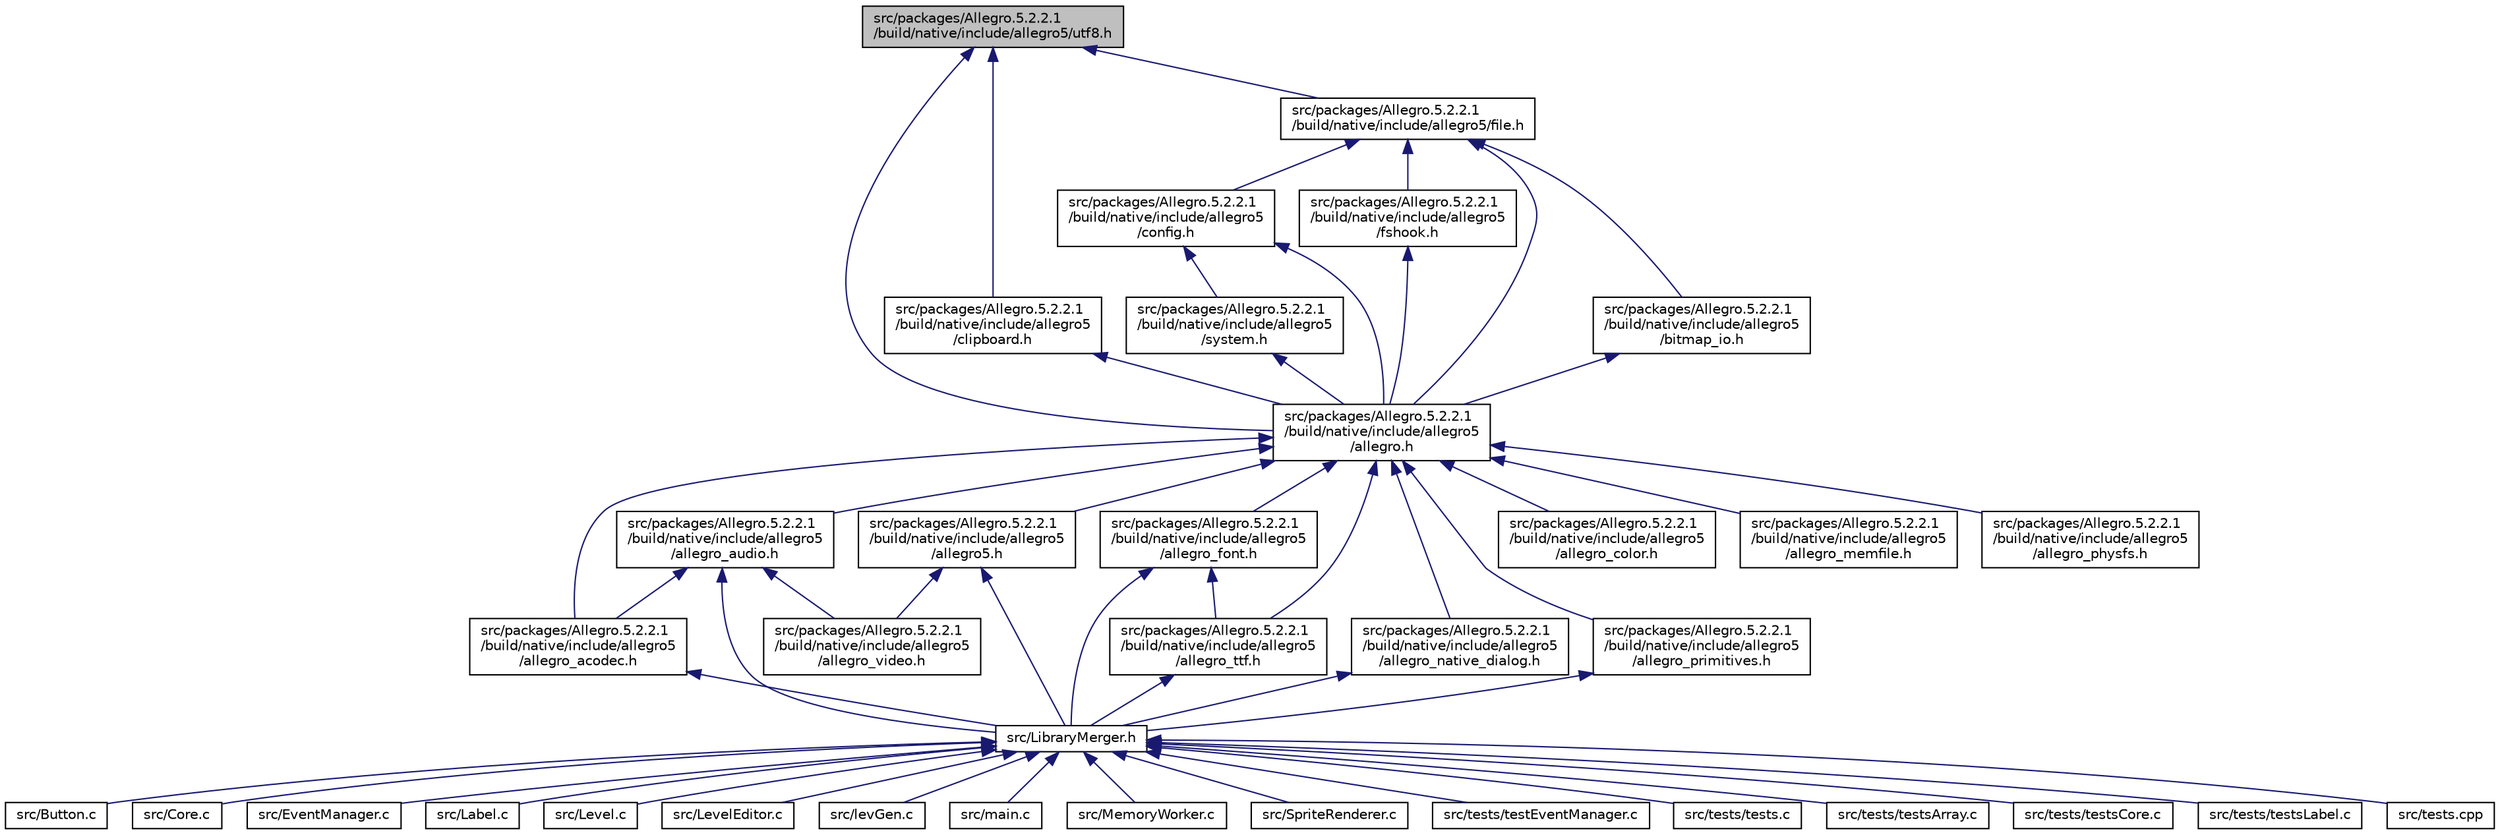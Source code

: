 digraph "src/packages/Allegro.5.2.2.1/build/native/include/allegro5/utf8.h"
{
  edge [fontname="Helvetica",fontsize="10",labelfontname="Helvetica",labelfontsize="10"];
  node [fontname="Helvetica",fontsize="10",shape=record];
  Node14 [label="src/packages/Allegro.5.2.2.1\l/build/native/include/allegro5/utf8.h",height=0.2,width=0.4,color="black", fillcolor="grey75", style="filled", fontcolor="black"];
  Node14 -> Node15 [dir="back",color="midnightblue",fontsize="10",style="solid",fontname="Helvetica"];
  Node15 [label="src/packages/Allegro.5.2.2.1\l/build/native/include/allegro5\l/allegro.h",height=0.2,width=0.4,color="black", fillcolor="white", style="filled",URL="$allegro_8h.html"];
  Node15 -> Node16 [dir="back",color="midnightblue",fontsize="10",style="solid",fontname="Helvetica"];
  Node16 [label="src/packages/Allegro.5.2.2.1\l/build/native/include/allegro5\l/allegro5.h",height=0.2,width=0.4,color="black", fillcolor="white", style="filled",URL="$allegro5_8h.html"];
  Node16 -> Node17 [dir="back",color="midnightblue",fontsize="10",style="solid",fontname="Helvetica"];
  Node17 [label="src/LibraryMerger.h",height=0.2,width=0.4,color="black", fillcolor="white", style="filled",URL="$_library_merger_8h.html"];
  Node17 -> Node18 [dir="back",color="midnightblue",fontsize="10",style="solid",fontname="Helvetica"];
  Node18 [label="src/Button.c",height=0.2,width=0.4,color="black", fillcolor="white", style="filled",URL="$_button_8c.html"];
  Node17 -> Node19 [dir="back",color="midnightblue",fontsize="10",style="solid",fontname="Helvetica"];
  Node19 [label="src/Core.c",height=0.2,width=0.4,color="black", fillcolor="white", style="filled",URL="$_core_8c.html"];
  Node17 -> Node20 [dir="back",color="midnightblue",fontsize="10",style="solid",fontname="Helvetica"];
  Node20 [label="src/EventManager.c",height=0.2,width=0.4,color="black", fillcolor="white", style="filled",URL="$_event_manager_8c.html"];
  Node17 -> Node21 [dir="back",color="midnightblue",fontsize="10",style="solid",fontname="Helvetica"];
  Node21 [label="src/Label.c",height=0.2,width=0.4,color="black", fillcolor="white", style="filled",URL="$_label_8c.html"];
  Node17 -> Node22 [dir="back",color="midnightblue",fontsize="10",style="solid",fontname="Helvetica"];
  Node22 [label="src/Level.c",height=0.2,width=0.4,color="black", fillcolor="white", style="filled",URL="$_level_8c.html"];
  Node17 -> Node23 [dir="back",color="midnightblue",fontsize="10",style="solid",fontname="Helvetica"];
  Node23 [label="src/LevelEditor.c",height=0.2,width=0.4,color="black", fillcolor="white", style="filled",URL="$_level_editor_8c.html"];
  Node17 -> Node24 [dir="back",color="midnightblue",fontsize="10",style="solid",fontname="Helvetica"];
  Node24 [label="src/levGen.c",height=0.2,width=0.4,color="black", fillcolor="white", style="filled",URL="$lev_gen_8c.html"];
  Node17 -> Node25 [dir="back",color="midnightblue",fontsize="10",style="solid",fontname="Helvetica"];
  Node25 [label="src/main.c",height=0.2,width=0.4,color="black", fillcolor="white", style="filled",URL="$main_8c.html"];
  Node17 -> Node26 [dir="back",color="midnightblue",fontsize="10",style="solid",fontname="Helvetica"];
  Node26 [label="src/MemoryWorker.c",height=0.2,width=0.4,color="black", fillcolor="white", style="filled",URL="$_memory_worker_8c.html"];
  Node17 -> Node27 [dir="back",color="midnightblue",fontsize="10",style="solid",fontname="Helvetica"];
  Node27 [label="src/SpriteRenderer.c",height=0.2,width=0.4,color="black", fillcolor="white", style="filled",URL="$_sprite_renderer_8c.html"];
  Node17 -> Node28 [dir="back",color="midnightblue",fontsize="10",style="solid",fontname="Helvetica"];
  Node28 [label="src/tests/testEventManager.c",height=0.2,width=0.4,color="black", fillcolor="white", style="filled",URL="$test_event_manager_8c.html"];
  Node17 -> Node29 [dir="back",color="midnightblue",fontsize="10",style="solid",fontname="Helvetica"];
  Node29 [label="src/tests/tests.c",height=0.2,width=0.4,color="black", fillcolor="white", style="filled",URL="$tests_8c.html"];
  Node17 -> Node30 [dir="back",color="midnightblue",fontsize="10",style="solid",fontname="Helvetica"];
  Node30 [label="src/tests/testsArray.c",height=0.2,width=0.4,color="black", fillcolor="white", style="filled",URL="$tests_array_8c.html"];
  Node17 -> Node31 [dir="back",color="midnightblue",fontsize="10",style="solid",fontname="Helvetica"];
  Node31 [label="src/tests/testsCore.c",height=0.2,width=0.4,color="black", fillcolor="white", style="filled",URL="$tests_core_8c.html"];
  Node17 -> Node32 [dir="back",color="midnightblue",fontsize="10",style="solid",fontname="Helvetica"];
  Node32 [label="src/tests/testsLabel.c",height=0.2,width=0.4,color="black", fillcolor="white", style="filled",URL="$tests_label_8c.html"];
  Node17 -> Node33 [dir="back",color="midnightblue",fontsize="10",style="solid",fontname="Helvetica"];
  Node33 [label="src/tests.cpp",height=0.2,width=0.4,color="black", fillcolor="white", style="filled",URL="$tests_8cpp.html"];
  Node16 -> Node34 [dir="back",color="midnightblue",fontsize="10",style="solid",fontname="Helvetica"];
  Node34 [label="src/packages/Allegro.5.2.2.1\l/build/native/include/allegro5\l/allegro_video.h",height=0.2,width=0.4,color="black", fillcolor="white", style="filled",URL="$allegro__video_8h.html"];
  Node15 -> Node35 [dir="back",color="midnightblue",fontsize="10",style="solid",fontname="Helvetica"];
  Node35 [label="src/packages/Allegro.5.2.2.1\l/build/native/include/allegro5\l/allegro_acodec.h",height=0.2,width=0.4,color="black", fillcolor="white", style="filled",URL="$allegro__acodec_8h.html"];
  Node35 -> Node17 [dir="back",color="midnightblue",fontsize="10",style="solid",fontname="Helvetica"];
  Node15 -> Node36 [dir="back",color="midnightblue",fontsize="10",style="solid",fontname="Helvetica"];
  Node36 [label="src/packages/Allegro.5.2.2.1\l/build/native/include/allegro5\l/allegro_audio.h",height=0.2,width=0.4,color="black", fillcolor="white", style="filled",URL="$allegro__audio_8h.html"];
  Node36 -> Node17 [dir="back",color="midnightblue",fontsize="10",style="solid",fontname="Helvetica"];
  Node36 -> Node35 [dir="back",color="midnightblue",fontsize="10",style="solid",fontname="Helvetica"];
  Node36 -> Node34 [dir="back",color="midnightblue",fontsize="10",style="solid",fontname="Helvetica"];
  Node15 -> Node37 [dir="back",color="midnightblue",fontsize="10",style="solid",fontname="Helvetica"];
  Node37 [label="src/packages/Allegro.5.2.2.1\l/build/native/include/allegro5\l/allegro_color.h",height=0.2,width=0.4,color="black", fillcolor="white", style="filled",URL="$allegro__color_8h.html"];
  Node15 -> Node38 [dir="back",color="midnightblue",fontsize="10",style="solid",fontname="Helvetica"];
  Node38 [label="src/packages/Allegro.5.2.2.1\l/build/native/include/allegro5\l/allegro_font.h",height=0.2,width=0.4,color="black", fillcolor="white", style="filled",URL="$allegro__font_8h.html"];
  Node38 -> Node17 [dir="back",color="midnightblue",fontsize="10",style="solid",fontname="Helvetica"];
  Node38 -> Node39 [dir="back",color="midnightblue",fontsize="10",style="solid",fontname="Helvetica"];
  Node39 [label="src/packages/Allegro.5.2.2.1\l/build/native/include/allegro5\l/allegro_ttf.h",height=0.2,width=0.4,color="black", fillcolor="white", style="filled",URL="$allegro__ttf_8h.html"];
  Node39 -> Node17 [dir="back",color="midnightblue",fontsize="10",style="solid",fontname="Helvetica"];
  Node15 -> Node40 [dir="back",color="midnightblue",fontsize="10",style="solid",fontname="Helvetica"];
  Node40 [label="src/packages/Allegro.5.2.2.1\l/build/native/include/allegro5\l/allegro_memfile.h",height=0.2,width=0.4,color="black", fillcolor="white", style="filled",URL="$allegro__memfile_8h.html"];
  Node15 -> Node41 [dir="back",color="midnightblue",fontsize="10",style="solid",fontname="Helvetica"];
  Node41 [label="src/packages/Allegro.5.2.2.1\l/build/native/include/allegro5\l/allegro_native_dialog.h",height=0.2,width=0.4,color="black", fillcolor="white", style="filled",URL="$allegro__native__dialog_8h.html"];
  Node41 -> Node17 [dir="back",color="midnightblue",fontsize="10",style="solid",fontname="Helvetica"];
  Node15 -> Node42 [dir="back",color="midnightblue",fontsize="10",style="solid",fontname="Helvetica"];
  Node42 [label="src/packages/Allegro.5.2.2.1\l/build/native/include/allegro5\l/allegro_physfs.h",height=0.2,width=0.4,color="black", fillcolor="white", style="filled",URL="$allegro__physfs_8h.html"];
  Node15 -> Node43 [dir="back",color="midnightblue",fontsize="10",style="solid",fontname="Helvetica"];
  Node43 [label="src/packages/Allegro.5.2.2.1\l/build/native/include/allegro5\l/allegro_primitives.h",height=0.2,width=0.4,color="black", fillcolor="white", style="filled",URL="$allegro__primitives_8h.html"];
  Node43 -> Node17 [dir="back",color="midnightblue",fontsize="10",style="solid",fontname="Helvetica"];
  Node15 -> Node39 [dir="back",color="midnightblue",fontsize="10",style="solid",fontname="Helvetica"];
  Node14 -> Node44 [dir="back",color="midnightblue",fontsize="10",style="solid",fontname="Helvetica"];
  Node44 [label="src/packages/Allegro.5.2.2.1\l/build/native/include/allegro5\l/clipboard.h",height=0.2,width=0.4,color="black", fillcolor="white", style="filled",URL="$clipboard_8h.html"];
  Node44 -> Node15 [dir="back",color="midnightblue",fontsize="10",style="solid",fontname="Helvetica"];
  Node14 -> Node45 [dir="back",color="midnightblue",fontsize="10",style="solid",fontname="Helvetica"];
  Node45 [label="src/packages/Allegro.5.2.2.1\l/build/native/include/allegro5/file.h",height=0.2,width=0.4,color="black", fillcolor="white", style="filled",URL="$file_8h.html"];
  Node45 -> Node15 [dir="back",color="midnightblue",fontsize="10",style="solid",fontname="Helvetica"];
  Node45 -> Node46 [dir="back",color="midnightblue",fontsize="10",style="solid",fontname="Helvetica"];
  Node46 [label="src/packages/Allegro.5.2.2.1\l/build/native/include/allegro5\l/bitmap_io.h",height=0.2,width=0.4,color="black", fillcolor="white", style="filled",URL="$bitmap__io_8h.html"];
  Node46 -> Node15 [dir="back",color="midnightblue",fontsize="10",style="solid",fontname="Helvetica"];
  Node45 -> Node47 [dir="back",color="midnightblue",fontsize="10",style="solid",fontname="Helvetica"];
  Node47 [label="src/packages/Allegro.5.2.2.1\l/build/native/include/allegro5\l/config.h",height=0.2,width=0.4,color="black", fillcolor="white", style="filled",URL="$config_8h.html"];
  Node47 -> Node15 [dir="back",color="midnightblue",fontsize="10",style="solid",fontname="Helvetica"];
  Node47 -> Node48 [dir="back",color="midnightblue",fontsize="10",style="solid",fontname="Helvetica"];
  Node48 [label="src/packages/Allegro.5.2.2.1\l/build/native/include/allegro5\l/system.h",height=0.2,width=0.4,color="black", fillcolor="white", style="filled",URL="$system_8h.html"];
  Node48 -> Node15 [dir="back",color="midnightblue",fontsize="10",style="solid",fontname="Helvetica"];
  Node45 -> Node49 [dir="back",color="midnightblue",fontsize="10",style="solid",fontname="Helvetica"];
  Node49 [label="src/packages/Allegro.5.2.2.1\l/build/native/include/allegro5\l/fshook.h",height=0.2,width=0.4,color="black", fillcolor="white", style="filled",URL="$fshook_8h.html"];
  Node49 -> Node15 [dir="back",color="midnightblue",fontsize="10",style="solid",fontname="Helvetica"];
}
